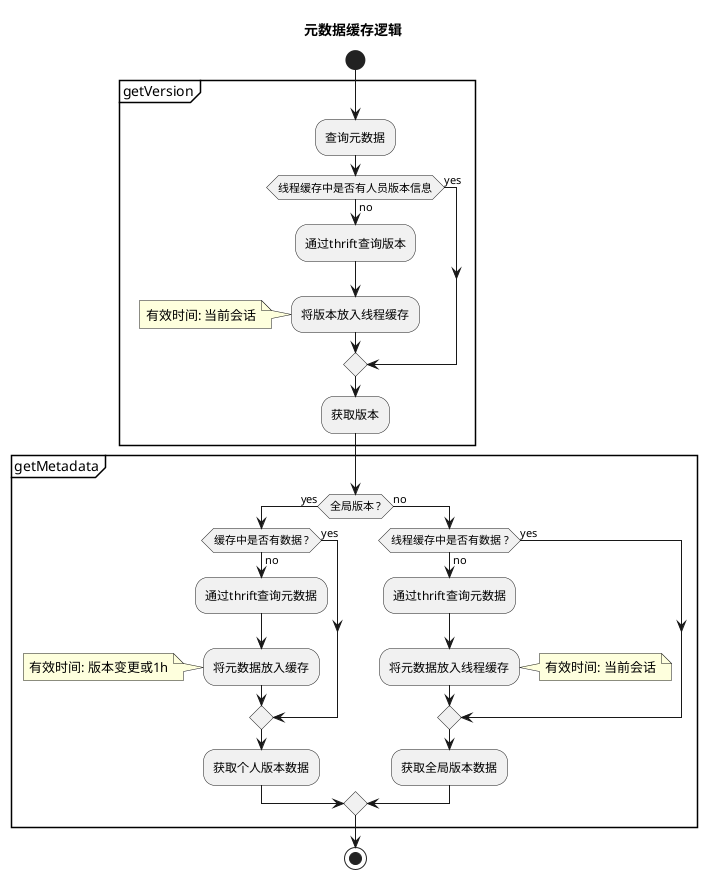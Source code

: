 @startuml
title 元数据缓存逻辑
start
partition getVersion {
    :查询元数据;
    if (线程缓存中是否有人员版本信息) then (yes)
    else (no)
    :通过thrift查询版本;
    :将版本放入线程缓存;
    note left: 有效时间: 当前会话
    endif
    :获取版本;
}
partition getMetadata {
    if (全局版本 ?) then (yes)
        if(缓存中是否有数据 ?) then(yes)
        else(no)
        :通过thrift查询元数据;
        :将元数据放入缓存;
        note left: 有效时间: 版本变更或1h
        endif
    :获取个人版本数据;
    else (no)
        if(线程缓存中是否有数据 ?)then(yes)
        else(no)
        :通过thrift查询元数据;
        :将元数据放入线程缓存;
        note right: 有效时间: 当前会话
        endif
    :获取全局版本数据;
    endif
}
stop
@enduml